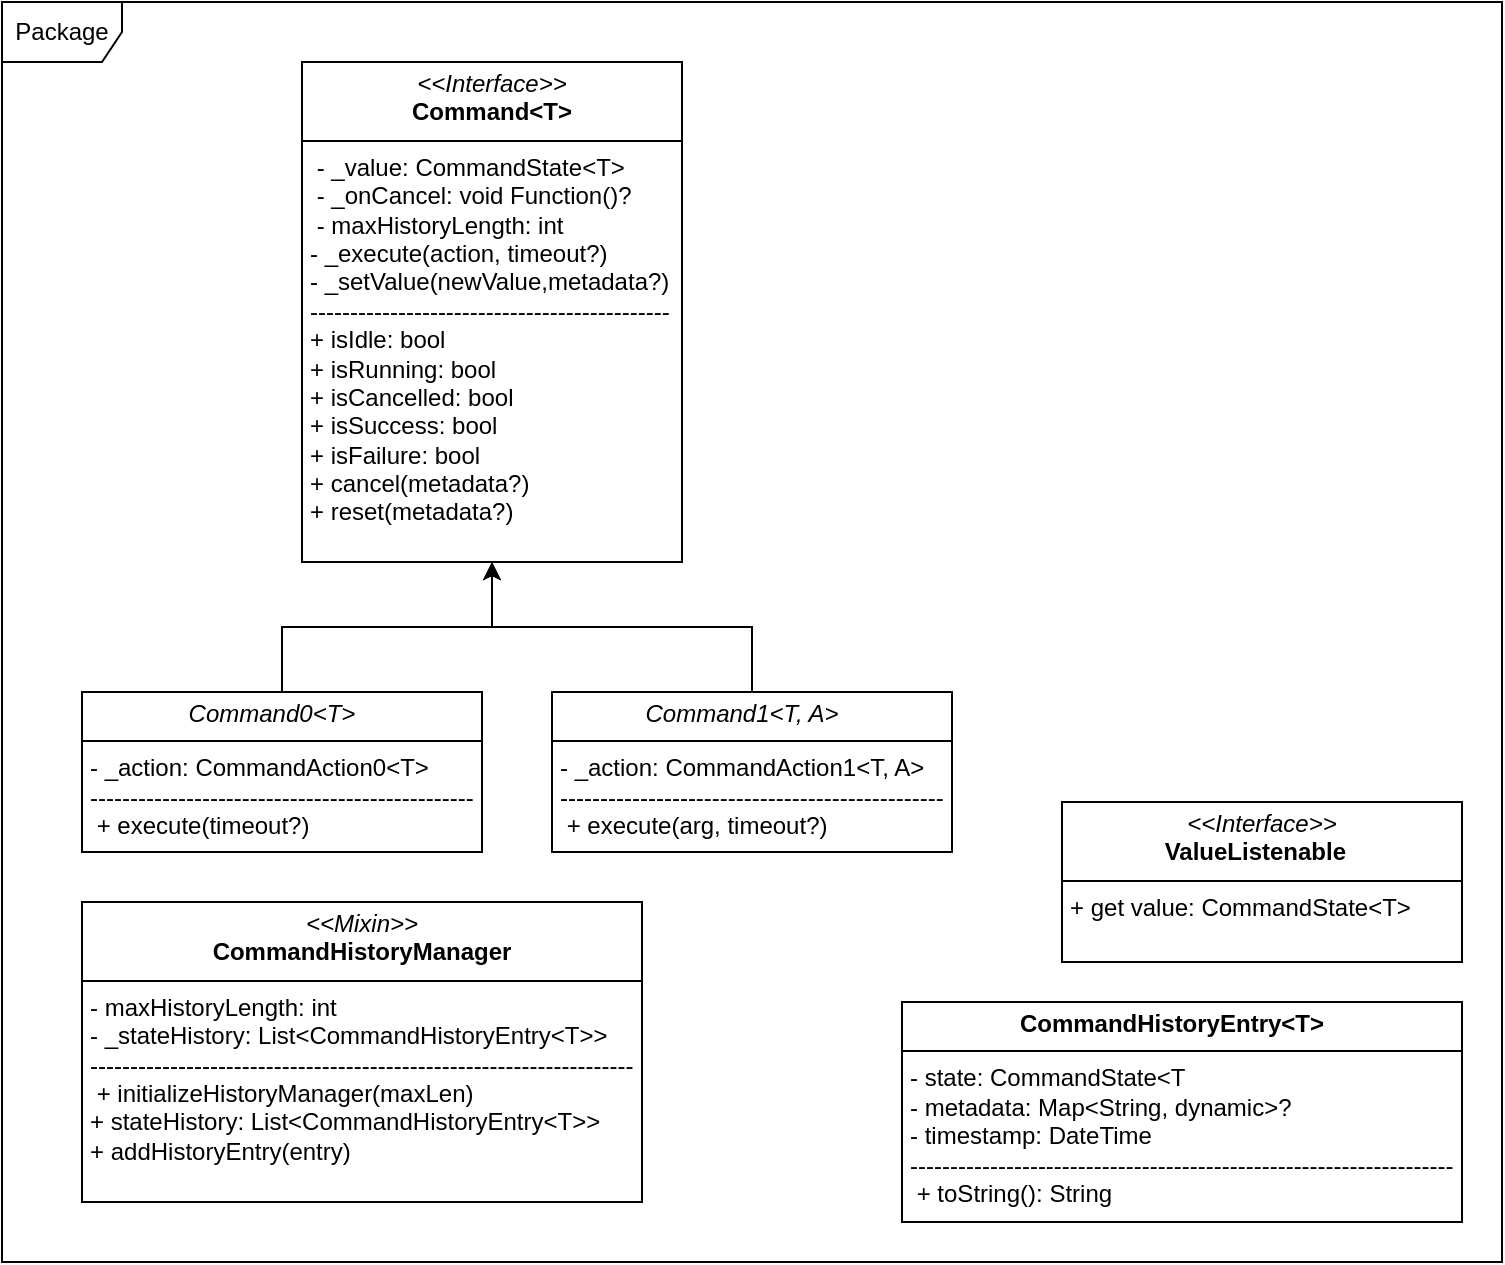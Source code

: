 <mxfile version="27.1.4">
  <diagram name="Página-1" id="r2bvop4C-KoJWWGskxlp">
    <mxGraphModel dx="1744" dy="810" grid="1" gridSize="10" guides="1" tooltips="1" connect="1" arrows="1" fold="1" page="1" pageScale="1" pageWidth="827" pageHeight="1169" math="0" shadow="0">
      <root>
        <mxCell id="0" />
        <mxCell id="1" parent="0" />
        <mxCell id="rAoNcaFQ0cFfPluoz4KQ-1" value="Package" style="shape=umlFrame;whiteSpace=wrap;html=1;pointerEvents=0;" parent="1" vertex="1">
          <mxGeometry x="40" y="160" width="750" height="630" as="geometry" />
        </mxCell>
        <mxCell id="rAoNcaFQ0cFfPluoz4KQ-11" value="&lt;p style=&quot;margin:0px;margin-top:4px;text-align:center;&quot;&gt;&lt;i&gt;&amp;lt;&amp;lt;Interface&amp;gt;&amp;gt;&lt;/i&gt;&lt;br&gt;&lt;b&gt;Command&amp;lt;T&amp;gt;&lt;/b&gt;&lt;/p&gt;&lt;hr size=&quot;1&quot; style=&quot;border-style:solid;&quot;&gt;&lt;p style=&quot;margin:0px;margin-left:4px;&quot;&gt;&lt;/p&gt;&lt;p style=&quot;margin:0px;margin-left:4px;&quot;&gt;&amp;nbsp;- _value: CommandState&amp;lt;T&amp;gt;&amp;nbsp;&lt;/p&gt;&lt;p style=&quot;margin:0px;margin-left:4px;&quot;&gt;&amp;nbsp;- _onCancel: void Function()?&lt;/p&gt;&lt;p style=&quot;margin:0px;margin-left:4px;&quot;&gt;&amp;nbsp;- maxHistoryLength: int&lt;/p&gt;&lt;p style=&quot;margin:0px;margin-left:4px;&quot;&gt;- _execute(action, timeout?)&lt;/p&gt;&lt;p style=&quot;margin:0px;margin-left:4px;&quot;&gt;&lt;span style=&quot;background-color: transparent;&quot;&gt;- _setValue(newValue,metadata?)&lt;/span&gt;&amp;nbsp;&lt;/p&gt;&lt;p style=&quot;margin:0px;margin-left:4px;&quot;&gt;&lt;span style=&quot;background-color: transparent;&quot;&gt;---------------------------------------------&lt;/span&gt;&lt;/p&gt;&lt;p style=&quot;margin:0px;margin-left:4px;&quot;&gt;&lt;span style=&quot;background-color: transparent;&quot;&gt;+ isIdle: bool&lt;/span&gt;&lt;/p&gt;&lt;p style=&quot;margin:0px;margin-left:4px;&quot;&gt;+ isRunning: bool&lt;/p&gt;&lt;p style=&quot;margin:0px;margin-left:4px;&quot;&gt;+ isCancelled: bool&lt;/p&gt;&lt;p style=&quot;margin:0px;margin-left:4px;&quot;&gt;+ isSuccess: bool&lt;/p&gt;&lt;p style=&quot;margin:0px;margin-left:4px;&quot;&gt;+ isFailure: bool&lt;/p&gt;&lt;p style=&quot;margin:0px;margin-left:4px;&quot;&gt;+ cancel(metadata?)&lt;/p&gt;&lt;p style=&quot;margin:0px;margin-left:4px;&quot;&gt;+ reset(metadata?)&amp;nbsp; &amp;nbsp; &amp;nbsp;&lt;/p&gt;" style="verticalAlign=top;align=left;overflow=fill;html=1;whiteSpace=wrap;" parent="1" vertex="1">
          <mxGeometry x="190" y="190" width="190" height="250" as="geometry" />
        </mxCell>
        <mxCell id="zMj3N1d9qqXoj-frKn7L-1" style="edgeStyle=orthogonalEdgeStyle;rounded=0;orthogonalLoop=1;jettySize=auto;html=1;exitX=0.5;exitY=1;exitDx=0;exitDy=0;" parent="1" source="rAoNcaFQ0cFfPluoz4KQ-11" target="rAoNcaFQ0cFfPluoz4KQ-11" edge="1">
          <mxGeometry relative="1" as="geometry" />
        </mxCell>
        <mxCell id="9RKZJL8QB-jzXumr3wet-1" value="&lt;p style=&quot;margin:0px;margin-top:4px;text-align:center;&quot;&gt;&lt;i&gt;&amp;lt;&amp;lt;Mixin&amp;gt;&amp;gt;&lt;/i&gt;&lt;br&gt;&lt;b&gt;CommandHistoryManager&lt;/b&gt;&lt;/p&gt;&lt;hr size=&quot;1&quot; style=&quot;border-style:solid;&quot;&gt;&lt;p style=&quot;margin:0px;margin-left:4px;&quot;&gt;&lt;/p&gt;&lt;p style=&quot;margin:0px;margin-left:4px;&quot;&gt;- maxHistoryLength: int&amp;nbsp;&lt;/p&gt;&lt;p style=&quot;margin:0px;margin-left:4px;&quot;&gt;- _stateHistory: List&amp;lt;CommandHistoryEntry&amp;lt;T&amp;gt;&amp;gt;&lt;/p&gt;&lt;p style=&quot;margin:0px;margin-left:4px;&quot;&gt;--------------------------------------------------------------------&lt;/p&gt;&lt;p style=&quot;margin:0px;margin-left:4px;&quot;&gt;&amp;nbsp;+ initializeHistoryManager(maxLen)&lt;/p&gt;&lt;p style=&quot;margin:0px;margin-left:4px;&quot;&gt;+ stateHistory: List&amp;lt;CommandHistoryEntry&amp;lt;T&amp;gt;&amp;gt;&lt;/p&gt;&lt;p style=&quot;margin:0px;margin-left:4px;&quot;&gt;+ addHistoryEntry(entry)&amp;nbsp; &amp;nbsp;&amp;nbsp;&lt;/p&gt;" style="verticalAlign=top;align=left;overflow=fill;html=1;whiteSpace=wrap;" vertex="1" parent="1">
          <mxGeometry x="80" y="610" width="280" height="150" as="geometry" />
        </mxCell>
        <mxCell id="9RKZJL8QB-jzXumr3wet-2" value="&lt;p style=&quot;margin:0px;margin-top:4px;text-align:center;&quot;&gt;&lt;b&gt;CommandHistoryEntry&amp;lt;T&amp;gt;&amp;nbsp; &amp;nbsp;&lt;/b&gt;&lt;/p&gt;&lt;hr size=&quot;1&quot; style=&quot;border-style:solid;&quot;&gt;&lt;p style=&quot;margin:0px;margin-left:4px;&quot;&gt;&lt;/p&gt;&lt;p style=&quot;margin:0px;margin-left:4px;&quot;&gt;- state: CommandState&amp;lt;T&lt;/p&gt;&lt;p style=&quot;margin:0px;margin-left:4px;&quot;&gt;- metadata: Map&amp;lt;String, dynamic&amp;gt;?&lt;/p&gt;&lt;p style=&quot;margin:0px;margin-left:4px;&quot;&gt;- timestamp: DateTime&amp;nbsp;&lt;/p&gt;&lt;p style=&quot;margin:0px;margin-left:4px;&quot;&gt;--------------------------------------------------------------------&lt;/p&gt;&lt;p style=&quot;margin:0px;margin-left:4px;&quot;&gt;&lt;span style=&quot;background-color: transparent;&quot;&gt;&amp;nbsp;+ toString(): String&amp;nbsp;&lt;/span&gt;&lt;span style=&quot;background-color: transparent; color: light-dark(rgb(0, 0, 0), rgb(255, 255, 255));&quot;&gt;&amp;nbsp;&lt;/span&gt;&lt;/p&gt;" style="verticalAlign=top;align=left;overflow=fill;html=1;whiteSpace=wrap;" vertex="1" parent="1">
          <mxGeometry x="490" y="660" width="280" height="110" as="geometry" />
        </mxCell>
        <mxCell id="9RKZJL8QB-jzXumr3wet-5" value="&lt;p style=&quot;margin:0px;margin-top:4px;text-align:center;&quot;&gt;&lt;i&gt;&amp;lt;&amp;lt;Interface&amp;gt;&amp;gt;&lt;/i&gt;&lt;br&gt;&lt;b&gt;ValueListenable&amp;nbsp;&amp;nbsp;&lt;/b&gt;&lt;/p&gt;&lt;hr size=&quot;1&quot; style=&quot;border-style:solid;&quot;&gt;&lt;p style=&quot;margin:0px;margin-left:4px;&quot;&gt;&lt;/p&gt;&lt;p style=&quot;margin:0px;margin-left:4px;&quot;&gt;+ get value: CommandState&amp;lt;T&amp;gt;&lt;/p&gt;" style="verticalAlign=top;align=left;overflow=fill;html=1;whiteSpace=wrap;" vertex="1" parent="1">
          <mxGeometry x="570" y="560" width="200" height="80" as="geometry" />
        </mxCell>
        <mxCell id="9RKZJL8QB-jzXumr3wet-7" style="edgeStyle=orthogonalEdgeStyle;rounded=0;orthogonalLoop=1;jettySize=auto;html=1;" edge="1" parent="1" source="9RKZJL8QB-jzXumr3wet-6" target="rAoNcaFQ0cFfPluoz4KQ-11">
          <mxGeometry relative="1" as="geometry" />
        </mxCell>
        <mxCell id="9RKZJL8QB-jzXumr3wet-6" value="&lt;p style=&quot;margin: 4px 0px 0px; text-align: center;&quot;&gt;&lt;span style=&quot;background-color: transparent; text-align: left;&quot;&gt;&lt;i&gt;&amp;nbsp;Command0&amp;lt;T&amp;gt;&amp;nbsp; &amp;nbsp;&lt;/i&gt;&lt;/span&gt;&lt;b&gt;&amp;nbsp;&lt;/b&gt;&lt;/p&gt;&lt;hr size=&quot;1&quot; style=&quot;border-style:solid;&quot;&gt;&lt;p style=&quot;margin:0px;margin-left:4px;&quot;&gt;&lt;/p&gt;&lt;p style=&quot;margin:0px;margin-left:4px;&quot;&gt;- _action: CommandAction0&amp;lt;T&amp;gt;&lt;/p&gt;&lt;p style=&quot;margin:0px;margin-left:4px;&quot;&gt;------------------------------------------------&lt;/p&gt;&lt;p style=&quot;margin:0px;margin-left:4px;&quot;&gt;&amp;nbsp;+ execute(timeout?)&lt;/p&gt;" style="verticalAlign=top;align=left;overflow=fill;html=1;whiteSpace=wrap;" vertex="1" parent="1">
          <mxGeometry x="80" y="505" width="200" height="80" as="geometry" />
        </mxCell>
        <mxCell id="9RKZJL8QB-jzXumr3wet-11" style="edgeStyle=orthogonalEdgeStyle;rounded=0;orthogonalLoop=1;jettySize=auto;html=1;" edge="1" parent="1" source="9RKZJL8QB-jzXumr3wet-10" target="rAoNcaFQ0cFfPluoz4KQ-11">
          <mxGeometry relative="1" as="geometry" />
        </mxCell>
        <mxCell id="9RKZJL8QB-jzXumr3wet-10" value="&lt;p style=&quot;margin: 4px 0px 0px; text-align: center;&quot;&gt;&lt;span style=&quot;background-color: transparent; text-align: left;&quot;&gt;&lt;i&gt;&amp;nbsp;Command1&amp;lt;T, A&amp;gt;&amp;nbsp; &amp;nbsp;&lt;/i&gt;&lt;/span&gt;&lt;b&gt;&amp;nbsp;&lt;/b&gt;&lt;/p&gt;&lt;hr size=&quot;1&quot; style=&quot;border-style:solid;&quot;&gt;&lt;p style=&quot;margin:0px;margin-left:4px;&quot;&gt;&lt;/p&gt;&lt;p style=&quot;margin:0px;margin-left:4px;&quot;&gt;- _action: CommandAction1&amp;lt;T, A&amp;gt;&lt;/p&gt;&lt;p style=&quot;margin:0px;margin-left:4px;&quot;&gt;------------------------------------------------&lt;/p&gt;&lt;p style=&quot;margin:0px;margin-left:4px;&quot;&gt;&amp;nbsp;+ execute(arg, timeout?)&lt;/p&gt;" style="verticalAlign=top;align=left;overflow=fill;html=1;whiteSpace=wrap;" vertex="1" parent="1">
          <mxGeometry x="315" y="505" width="200" height="80" as="geometry" />
        </mxCell>
      </root>
    </mxGraphModel>
  </diagram>
</mxfile>
